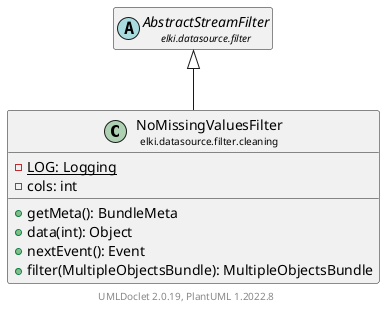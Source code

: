 @startuml
    remove .*\.(Instance|Par|Parameterizer|Factory)$
    set namespaceSeparator none
    hide empty fields
    hide empty methods

    class "<size:14>NoMissingValuesFilter\n<size:10>elki.datasource.filter.cleaning" as elki.datasource.filter.cleaning.NoMissingValuesFilter [[NoMissingValuesFilter.html]] {
        {static} -LOG: Logging
        -cols: int
        +getMeta(): BundleMeta
        +data(int): Object
        +nextEvent(): Event
        +filter(MultipleObjectsBundle): MultipleObjectsBundle
    }

    abstract class "<size:14>AbstractStreamFilter\n<size:10>elki.datasource.filter" as elki.datasource.filter.AbstractStreamFilter [[../AbstractStreamFilter.html]]
    class "<size:14>NoMissingValuesFilter.Par\n<size:10>elki.datasource.filter.cleaning" as elki.datasource.filter.cleaning.NoMissingValuesFilter.Par [[NoMissingValuesFilter.Par.html]]

    elki.datasource.filter.AbstractStreamFilter <|-- elki.datasource.filter.cleaning.NoMissingValuesFilter
    elki.datasource.filter.cleaning.NoMissingValuesFilter +-- elki.datasource.filter.cleaning.NoMissingValuesFilter.Par

    center footer UMLDoclet 2.0.19, PlantUML 1.2022.8
@enduml
